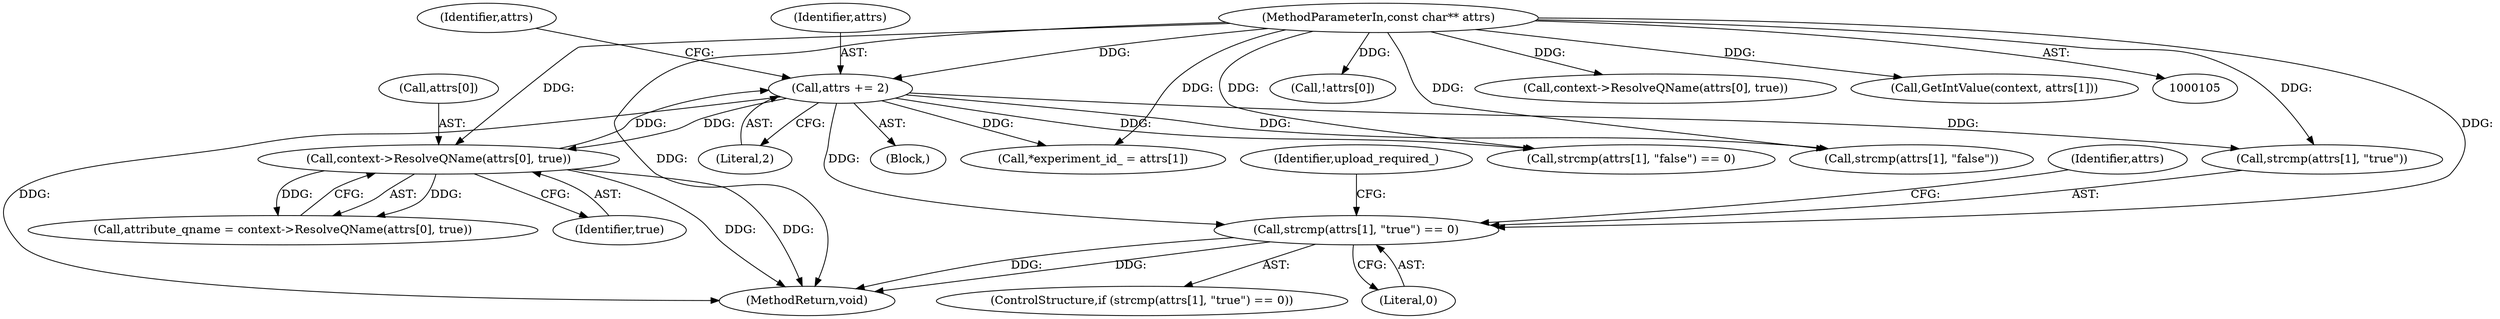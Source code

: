 digraph "0_Chrome_5f372f899b8709dac700710b5f0f90959dcf9ecb_2@API" {
"1000157" [label="(Call,strcmp(attrs[1], \"true\") == 0)"];
"1000194" [label="(Call,attrs += 2)"];
"1000141" [label="(Call,context->ResolveQName(attrs[0], true))"];
"1000108" [label="(MethodParameterIn,const char** attrs)"];
"1000157" [label="(Call,strcmp(attrs[1], \"true\") == 0)"];
"1000188" [label="(Call,*experiment_id_ = attrs[1])"];
"1000170" [label="(Call,strcmp(attrs[1], \"false\") == 0)"];
"1000136" [label="(Identifier,attrs)"];
"1000158" [label="(Call,strcmp(attrs[1], \"true\"))"];
"1000262" [label="(MethodReturn,void)"];
"1000205" [label="(Call,!attrs[0])"];
"1000194" [label="(Call,attrs += 2)"];
"1000142" [label="(Call,attrs[0])"];
"1000196" [label="(Literal,2)"];
"1000137" [label="(Block,)"];
"1000166" [label="(Identifier,upload_required_)"];
"1000108" [label="(MethodParameterIn,const char** attrs)"];
"1000195" [label="(Identifier,attrs)"];
"1000141" [label="(Call,context->ResolveQName(attrs[0], true))"];
"1000171" [label="(Call,strcmp(attrs[1], \"false\"))"];
"1000173" [label="(Identifier,attrs)"];
"1000163" [label="(Literal,0)"];
"1000139" [label="(Call,attribute_qname = context->ResolveQName(attrs[0], true))"];
"1000156" [label="(ControlStructure,if (strcmp(attrs[1], \"true\") == 0))"];
"1000145" [label="(Identifier,true)"];
"1000220" [label="(Call,context->ResolveQName(attrs[0], true))"];
"1000238" [label="(Call,GetIntValue(context, attrs[1]))"];
"1000157" -> "1000156"  [label="AST: "];
"1000157" -> "1000163"  [label="CFG: "];
"1000158" -> "1000157"  [label="AST: "];
"1000163" -> "1000157"  [label="AST: "];
"1000166" -> "1000157"  [label="CFG: "];
"1000173" -> "1000157"  [label="CFG: "];
"1000157" -> "1000262"  [label="DDG: "];
"1000157" -> "1000262"  [label="DDG: "];
"1000194" -> "1000157"  [label="DDG: "];
"1000108" -> "1000157"  [label="DDG: "];
"1000194" -> "1000137"  [label="AST: "];
"1000194" -> "1000196"  [label="CFG: "];
"1000195" -> "1000194"  [label="AST: "];
"1000196" -> "1000194"  [label="AST: "];
"1000136" -> "1000194"  [label="CFG: "];
"1000194" -> "1000262"  [label="DDG: "];
"1000194" -> "1000141"  [label="DDG: "];
"1000194" -> "1000158"  [label="DDG: "];
"1000194" -> "1000170"  [label="DDG: "];
"1000194" -> "1000171"  [label="DDG: "];
"1000194" -> "1000188"  [label="DDG: "];
"1000141" -> "1000194"  [label="DDG: "];
"1000108" -> "1000194"  [label="DDG: "];
"1000141" -> "1000139"  [label="AST: "];
"1000141" -> "1000145"  [label="CFG: "];
"1000142" -> "1000141"  [label="AST: "];
"1000145" -> "1000141"  [label="AST: "];
"1000139" -> "1000141"  [label="CFG: "];
"1000141" -> "1000262"  [label="DDG: "];
"1000141" -> "1000262"  [label="DDG: "];
"1000141" -> "1000139"  [label="DDG: "];
"1000141" -> "1000139"  [label="DDG: "];
"1000108" -> "1000141"  [label="DDG: "];
"1000108" -> "1000105"  [label="AST: "];
"1000108" -> "1000262"  [label="DDG: "];
"1000108" -> "1000158"  [label="DDG: "];
"1000108" -> "1000170"  [label="DDG: "];
"1000108" -> "1000171"  [label="DDG: "];
"1000108" -> "1000188"  [label="DDG: "];
"1000108" -> "1000205"  [label="DDG: "];
"1000108" -> "1000220"  [label="DDG: "];
"1000108" -> "1000238"  [label="DDG: "];
}
